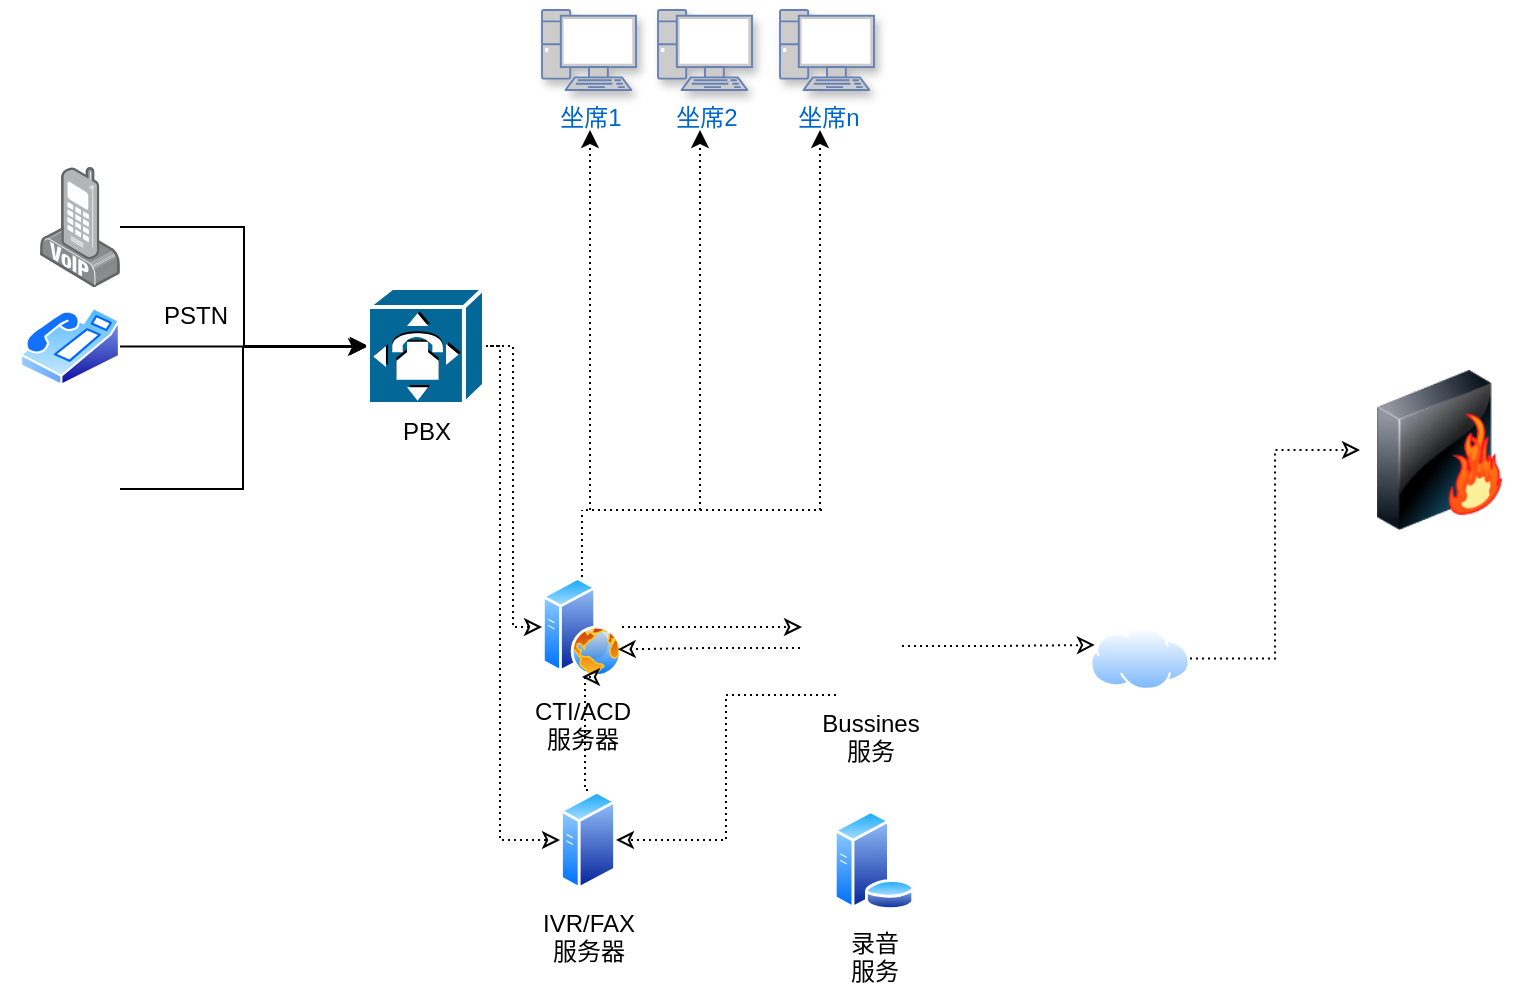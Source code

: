 <mxfile pages="1" version="11.2.3" type="github"><diagram id="Zp58wt0ar4xasLVWeZXu" name="第 1 页"><mxGraphModel dx="946" dy="615" grid="1" gridSize="10" guides="1" tooltips="1" connect="1" arrows="1" fold="1" page="1" pageScale="1" pageWidth="827" pageHeight="1169" math="0" shadow="0"><root><mxCell id="0"/><mxCell id="1" parent="0"/><mxCell id="ex-8D4x-95vxiAMpHlkO-7" value="" style="image;html=1;labelBackgroundColor=#ffffff;image=img/lib/clip_art/networking/Firewall-page1_128x128.png" parent="1" vertex="1"><mxGeometry x="710" y="240" width="80" height="80" as="geometry"/></mxCell><mxCell id="ex-8D4x-95vxiAMpHlkO-26" style="rounded=0;orthogonalLoop=1;jettySize=auto;html=1;entryX=0;entryY=0.5;entryDx=0;entryDy=0;entryPerimeter=0;edgeStyle=elbowEdgeStyle;" parent="1" source="ex-8D4x-95vxiAMpHlkO-15" target="ex-8D4x-95vxiAMpHlkO-24" edge="1"><mxGeometry relative="1" as="geometry"/></mxCell><mxCell id="ex-8D4x-95vxiAMpHlkO-15" value="" style="points=[];html=1;align=center;shadow=0;dashed=0;image;image=img/lib/allied_telesis/computer_and_terminals/VOIP_IP_phone.svg;" parent="1" vertex="1"><mxGeometry x="50" y="138.5" width="40" height="60" as="geometry"/></mxCell><mxCell id="ex-8D4x-95vxiAMpHlkO-27" style="rounded=0;orthogonalLoop=1;jettySize=auto;html=1;entryX=0;entryY=0.5;entryDx=0;entryDy=0;entryPerimeter=0;edgeStyle=elbowEdgeStyle;" parent="1" source="ex-8D4x-95vxiAMpHlkO-18" target="ex-8D4x-95vxiAMpHlkO-24" edge="1"><mxGeometry relative="1" as="geometry"/></mxCell><mxCell id="ex-8D4x-95vxiAMpHlkO-18" value="" style="aspect=fixed;perimeter=ellipsePerimeter;html=1;align=center;shadow=0;dashed=0;spacingTop=3;image;image=img/lib/active_directory/phone.svg;" parent="1" vertex="1"><mxGeometry x="40" y="208.5" width="50" height="39.5" as="geometry"/></mxCell><mxCell id="ex-8D4x-95vxiAMpHlkO-28" style="rounded=0;orthogonalLoop=1;jettySize=auto;html=1;edgeStyle=elbowEdgeStyle;" parent="1" edge="1"><mxGeometry relative="1" as="geometry"><mxPoint x="213" y="228.5" as="targetPoint"/><mxPoint x="90" y="299.5" as="sourcePoint"/></mxGeometry></mxCell><mxCell id="ex-8D4x-95vxiAMpHlkO-23" value="" style="shape=image;html=1;verticalAlign=top;verticalLabelPosition=bottom;labelBackgroundColor=#ffffff;imageAspect=0;aspect=fixed;image=https://cdn1.iconfinder.com/data/icons/business-finance-vol-2-50/40/Untitled-5-90-128.png" parent="1" vertex="1"><mxGeometry x="30" y="272.5" width="60" height="60" as="geometry"/></mxCell><mxCell id="ex-8D4x-95vxiAMpHlkO-47" style="edgeStyle=elbowEdgeStyle;rounded=0;orthogonalLoop=1;jettySize=auto;html=1;exitX=1;exitY=0.5;exitDx=0;exitDy=0;exitPerimeter=0;shadow=0;dashed=1;dashPattern=1 2;endArrow=classic;endFill=0;" parent="1" source="ex-8D4x-95vxiAMpHlkO-24" target="ex-8D4x-95vxiAMpHlkO-41" edge="1"><mxGeometry relative="1" as="geometry"/></mxCell><mxCell id="ex-8D4x-95vxiAMpHlkO-52" style="edgeStyle=elbowEdgeStyle;rounded=0;orthogonalLoop=1;jettySize=auto;html=1;shadow=0;dashed=1;dashPattern=1 2;endArrow=classic;endFill=0;entryX=0;entryY=0.5;entryDx=0;entryDy=0;" parent="1" target="ex-8D4x-95vxiAMpHlkO-42" edge="1"><mxGeometry relative="1" as="geometry"><mxPoint x="270" y="228" as="sourcePoint"/><mxPoint x="376" y="340" as="targetPoint"/><Array as="points"><mxPoint x="280" y="350"/><mxPoint x="270" y="360"/><mxPoint x="383" y="300"/></Array></mxGeometry></mxCell><mxCell id="ex-8D4x-95vxiAMpHlkO-24" value="PBX" style="shape=mxgraph.cisco.misc.pbx;html=1;dashed=0;fillColor=#036897;strokeColor=#ffffff;strokeWidth=2;verticalLabelPosition=bottom;verticalAlign=top" parent="1" vertex="1"><mxGeometry x="214" y="199" width="58" height="58" as="geometry"/></mxCell><mxCell id="ex-8D4x-95vxiAMpHlkO-30" value="PSTN" style="text;html=1;resizable=0;points=[];autosize=1;align=left;verticalAlign=top;spacingTop=-4;direction=north;flipH=0;flipV=0;" parent="1" vertex="1"><mxGeometry x="110" y="203" width="50" height="20" as="geometry"/></mxCell><mxCell id="X_C-SphrFA2jBVAJ7JeD-7" style="edgeStyle=elbowEdgeStyle;rounded=0;orthogonalLoop=1;jettySize=auto;html=1;shadow=0;dashed=1;dashPattern=1 2;endArrow=classic;endFill=0;" edge="1" parent="1" source="ex-8D4x-95vxiAMpHlkO-41" target="X_C-SphrFA2jBVAJ7JeD-6"><mxGeometry relative="1" as="geometry"/></mxCell><mxCell id="ex-8D4x-95vxiAMpHlkO-41" value="CTI/ACD&lt;br&gt;服务器" style="aspect=fixed;perimeter=ellipsePerimeter;html=1;align=center;shadow=0;dashed=0;spacingTop=3;image;image=img/lib/active_directory/web_server.svg;labelBackgroundColor=none;" parent="1" vertex="1"><mxGeometry x="301" y="343.5" width="40" height="50" as="geometry"/></mxCell><mxCell id="X_C-SphrFA2jBVAJ7JeD-10" style="edgeStyle=elbowEdgeStyle;rounded=0;orthogonalLoop=1;jettySize=auto;html=1;exitX=0.5;exitY=0;exitDx=0;exitDy=0;entryX=0.5;entryY=1;entryDx=0;entryDy=0;shadow=0;dashed=1;dashPattern=1 2;endArrow=classic;endFill=0;" edge="1" parent="1" source="ex-8D4x-95vxiAMpHlkO-42" target="ex-8D4x-95vxiAMpHlkO-41"><mxGeometry relative="1" as="geometry"/></mxCell><mxCell id="ex-8D4x-95vxiAMpHlkO-42" value="IVR/FAX&lt;br&gt;服务器" style="aspect=fixed;perimeter=ellipsePerimeter;html=1;align=center;shadow=0;dashed=0;spacingTop=3;image;image=img/lib/active_directory/generic_server.svg;labelBackgroundColor=none;" parent="1" vertex="1"><mxGeometry x="310" y="450" width="28.0" height="50" as="geometry"/></mxCell><mxCell id="X_C-SphrFA2jBVAJ7JeD-5" style="edgeStyle=elbowEdgeStyle;rounded=0;orthogonalLoop=1;jettySize=auto;html=1;shadow=0;dashed=1;dashPattern=1 2;endArrow=classic;endFill=0;" edge="1" parent="1" source="ex-8D4x-95vxiAMpHlkO-48" target="ex-8D4x-95vxiAMpHlkO-7"><mxGeometry relative="1" as="geometry"/></mxCell><mxCell id="ex-8D4x-95vxiAMpHlkO-48" value="" style="aspect=fixed;perimeter=ellipsePerimeter;html=1;align=center;shadow=0;dashed=0;spacingTop=3;image;image=img/lib/active_directory/internet_cloud.svg;labelBackgroundColor=none;" parent="1" vertex="1"><mxGeometry x="575" y="368.5" width="50" height="31.5" as="geometry"/></mxCell><mxCell id="ex-8D4x-95vxiAMpHlkO-49" value="坐席1" style="fontColor=#0066CC;verticalAlign=top;verticalLabelPosition=bottom;labelPosition=center;align=center;html=1;outlineConnect=0;fillColor=#CCCCCC;strokeColor=#6881B3;gradientColor=none;gradientDirection=north;strokeWidth=2;shape=mxgraph.networks.pc;shadow=1;labelBackgroundColor=none;" parent="1" vertex="1"><mxGeometry x="301" y="60" width="47" height="40" as="geometry"/></mxCell><mxCell id="ex-8D4x-95vxiAMpHlkO-50" value="坐席2" style="fontColor=#0066CC;verticalAlign=top;verticalLabelPosition=bottom;labelPosition=center;align=center;html=1;outlineConnect=0;fillColor=#CCCCCC;strokeColor=#6881B3;gradientColor=none;gradientDirection=north;strokeWidth=2;shape=mxgraph.networks.pc;shadow=1;labelBackgroundColor=none;" parent="1" vertex="1"><mxGeometry x="359" y="60" width="47" height="40" as="geometry"/></mxCell><mxCell id="ex-8D4x-95vxiAMpHlkO-51" value="坐席n" style="fontColor=#0066CC;verticalAlign=top;verticalLabelPosition=bottom;labelPosition=center;align=center;html=1;outlineConnect=0;fillColor=#CCCCCC;strokeColor=#6881B3;gradientColor=none;gradientDirection=north;strokeWidth=2;shape=mxgraph.networks.pc;shadow=1;labelBackgroundColor=none;" parent="1" vertex="1"><mxGeometry x="420" y="60" width="47" height="40" as="geometry"/></mxCell><mxCell id="ex-8D4x-95vxiAMpHlkO-53" value="" style="endArrow=none;dashed=1;html=1;shadow=0;dashPattern=1 2;" parent="1" edge="1"><mxGeometry width="50" height="50" relative="1" as="geometry"><mxPoint x="441" y="310" as="sourcePoint"/><mxPoint x="321" y="310" as="targetPoint"/></mxGeometry></mxCell><mxCell id="ex-8D4x-95vxiAMpHlkO-54" value="" style="endArrow=none;dashed=1;html=1;shadow=0;dashPattern=1 2;exitX=0.5;exitY=0;exitDx=0;exitDy=0;" parent="1" source="ex-8D4x-95vxiAMpHlkO-41" edge="1"><mxGeometry width="50" height="50" relative="1" as="geometry"><mxPoint x="30" y="500" as="sourcePoint"/><mxPoint x="321" y="310" as="targetPoint"/></mxGeometry></mxCell><mxCell id="ex-8D4x-95vxiAMpHlkO-55" value="" style="endArrow=classic;html=1;shadow=0;dashed=1;dashPattern=1 2;" parent="1" edge="1"><mxGeometry width="50" height="50" relative="1" as="geometry"><mxPoint x="325" y="310" as="sourcePoint"/><mxPoint x="325" y="120" as="targetPoint"/></mxGeometry></mxCell><mxCell id="ex-8D4x-95vxiAMpHlkO-56" value="" style="endArrow=classic;html=1;shadow=0;dashed=1;dashPattern=1 2;" parent="1" edge="1"><mxGeometry width="50" height="50" relative="1" as="geometry"><mxPoint x="380" y="310" as="sourcePoint"/><mxPoint x="380" y="120" as="targetPoint"/></mxGeometry></mxCell><mxCell id="ex-8D4x-95vxiAMpHlkO-57" value="" style="endArrow=classic;html=1;shadow=0;dashed=1;dashPattern=1 2;" parent="1" edge="1"><mxGeometry width="50" height="50" relative="1" as="geometry"><mxPoint x="440" y="310" as="sourcePoint"/><mxPoint x="440" y="120" as="targetPoint"/></mxGeometry></mxCell><mxCell id="X_C-SphrFA2jBVAJ7JeD-4" style="edgeStyle=elbowEdgeStyle;rounded=0;orthogonalLoop=1;jettySize=auto;html=1;entryX=0;entryY=0.25;entryDx=0;entryDy=0;shadow=0;dashed=1;dashPattern=1 2;endArrow=classic;endFill=0;" edge="1" parent="1" target="ex-8D4x-95vxiAMpHlkO-48"><mxGeometry relative="1" as="geometry"><mxPoint x="481" y="378" as="sourcePoint"/></mxGeometry></mxCell><mxCell id="X_C-SphrFA2jBVAJ7JeD-11" style="edgeStyle=elbowEdgeStyle;rounded=0;orthogonalLoop=1;jettySize=auto;html=1;exitX=0.25;exitY=1;exitDx=0;exitDy=0;entryX=1;entryY=0.5;entryDx=0;entryDy=0;shadow=0;dashed=1;dashPattern=1 2;endArrow=classic;endFill=0;" edge="1" parent="1" source="X_C-SphrFA2jBVAJ7JeD-6" target="ex-8D4x-95vxiAMpHlkO-42"><mxGeometry relative="1" as="geometry"/></mxCell><mxCell id="X_C-SphrFA2jBVAJ7JeD-12" style="edgeStyle=elbowEdgeStyle;rounded=0;orthogonalLoop=1;jettySize=auto;html=1;entryX=1;entryY=0.75;entryDx=0;entryDy=0;shadow=0;dashed=1;dashPattern=1 2;endArrow=classic;endFill=0;" edge="1" parent="1" target="ex-8D4x-95vxiAMpHlkO-41"><mxGeometry relative="1" as="geometry"><mxPoint x="430" y="379" as="sourcePoint"/></mxGeometry></mxCell><mxCell id="X_C-SphrFA2jBVAJ7JeD-6" value="Bussines&lt;br&gt;服务" style="shape=image;html=1;verticalAlign=top;verticalLabelPosition=bottom;labelBackgroundColor=#ffffff;imageAspect=0;aspect=fixed;image=https://cdn2.iconfinder.com/data/icons/whcompare-isometric-web-hosting-servers/50/server-2-128.png;shadow=1;" vertex="1" parent="1"><mxGeometry x="431" y="334.5" width="68" height="68" as="geometry"/></mxCell><mxCell id="X_C-SphrFA2jBVAJ7JeD-9" value="录音&lt;br&gt;服务" style="aspect=fixed;perimeter=ellipsePerimeter;html=1;align=center;shadow=0;dashed=0;spacingTop=3;image;image=img/lib/active_directory/database_server.svg;labelBackgroundColor=none;" vertex="1" parent="1"><mxGeometry x="446.5" y="460" width="41" height="50" as="geometry"/></mxCell></root></mxGraphModel></diagram></mxfile>